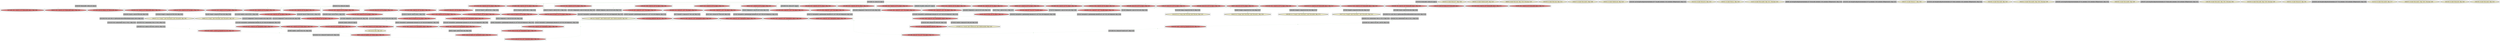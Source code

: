 
digraph G {



node903->node855 [style=dotted,color=forestgreen,label="T",fontcolor=forestgreen ]
node854->node841 [style=dotted,color=forestgreen,label="T",fontcolor=forestgreen ]
node834->node947 [style=dotted,color=forestgreen,label="T",fontcolor=forestgreen ]
node936->node981 [style=dotted,color=forestgreen,label="T",fontcolor=forestgreen ]
node841->node819 [style=dotted,color=forestgreen,label="T",fontcolor=forestgreen ]
node825->node977 [style=dotted,color=forestgreen,label="T",fontcolor=forestgreen ]
node901->node854 [style=dotted,color=forestgreen,label="T",fontcolor=forestgreen ]
node959->node971 [style=dotted,color=forestgreen,label="T",fontcolor=forestgreen ]
node858->node945 [style=dotted,color=forestgreen,label="T",fontcolor=forestgreen ]
node852->node925 [style=dotted,color=forestgreen,label="T",fontcolor=forestgreen ]
node836->node828 [style=dotted,color=forestgreen,label="T",fontcolor=forestgreen ]
node836->node931 [style=dotted,color=forestgreen,label="T",fontcolor=forestgreen ]
node906->node856 [style=dotted,color=forestgreen,label="T",fontcolor=forestgreen ]
node912->node849 [style=dotted,color=forestgreen,label="T",fontcolor=forestgreen ]
node835->node891 [style=dotted,color=forestgreen,label="T",fontcolor=forestgreen ]
node936->node845 [style=dotted,color=forestgreen,label="T",fontcolor=forestgreen ]
node919->node932 [style=dotted,color=forestgreen,label="T",fontcolor=forestgreen ]
node823->node925 [style=dotted,color=forestgreen,label="T",fontcolor=forestgreen ]
node838->node958 [style=dotted,color=forestgreen,label="T",fontcolor=forestgreen ]
node917->node892 [style=dotted,color=forestgreen,label="T",fontcolor=forestgreen ]
node881->node904 [style=dotted,color=forestgreen,label="T",fontcolor=forestgreen ]
node847->node963 [style=dotted,color=forestgreen,label="T",fontcolor=forestgreen ]
node935->node942 [style=dotted,color=forestgreen,label="T",fontcolor=forestgreen ]
node821->node934 [style=dotted,color=forestgreen,label="T",fontcolor=forestgreen ]
node836->node833 [style=dotted,color=forestgreen,label="T",fontcolor=forestgreen ]
node901->node907 [style=dotted,color=forestgreen,label="T",fontcolor=forestgreen ]
node836->node866 [style=dotted,color=forestgreen,label="T",fontcolor=forestgreen ]
node936->node930 [style=dotted,color=forestgreen,label="T",fontcolor=forestgreen ]
node909->node846 [style=dotted,color=forestgreen,label="T",fontcolor=forestgreen ]
node836->node900 [style=dotted,color=forestgreen,label="T",fontcolor=forestgreen ]
node889->node832 [style=dotted,color=forestgreen,label="T",fontcolor=forestgreen ]
node836->node939 [style=dotted,color=forestgreen,label="T",fontcolor=forestgreen ]
node942->node943 [style=dotted,color=forestgreen,label="T",fontcolor=forestgreen ]
node903->node909 [style=dotted,color=forestgreen,label="T",fontcolor=forestgreen ]
node888->node924 [style=dotted,color=forestgreen,label="T",fontcolor=forestgreen ]
node936->node973 [style=dotted,color=forestgreen,label="T",fontcolor=forestgreen ]
node861->node887 [style=dotted,color=forestgreen,label="T",fontcolor=forestgreen ]
node901->node859 [style=dotted,color=forestgreen,label="T",fontcolor=forestgreen ]
node831->node896 [style=dotted,color=forestgreen,label="T",fontcolor=forestgreen ]
node895->node870 [style=dotted,color=forestgreen,label="T",fontcolor=forestgreen ]
node912->node817 [style=dotted,color=forestgreen,label="T",fontcolor=forestgreen ]
node936->node895 [style=dotted,color=forestgreen,label="T",fontcolor=forestgreen ]
node882->node920 [style=dotted,color=forestgreen,label="T",fontcolor=forestgreen ]
node836->node831 [style=dotted,color=forestgreen,label="T",fontcolor=forestgreen ]
node847->node953 [style=dotted,color=forestgreen,label="T",fontcolor=forestgreen ]
node943->node960 [style=dotted,color=forestgreen,label="T",fontcolor=forestgreen ]
node912->node926 [style=dotted,color=forestgreen,label="T",fontcolor=forestgreen ]
node847->node840 [style=dotted,color=forestgreen,label="T",fontcolor=forestgreen ]
node851->node916 [style=dotted,color=forestgreen,label="T",fontcolor=forestgreen ]
node912->node823 [style=dotted,color=forestgreen,label="T",fontcolor=forestgreen ]
node934->node983 [style=dotted,color=forestgreen,label="T",fontcolor=forestgreen ]
node973->node937 [style=dotted,color=forestgreen,label="T",fontcolor=forestgreen ]
node936->node968 [style=dotted,color=forestgreen,label="T",fontcolor=forestgreen ]
node912->node917 [style=dotted,color=forestgreen,label="T",fontcolor=forestgreen ]
node879->node937 [style=dotted,color=forestgreen,label="T",fontcolor=forestgreen ]
node868->node861 [style=dotted,color=forestgreen,label="T",fontcolor=forestgreen ]
node890->node880 [style=dotted,color=forestgreen,label="T",fontcolor=forestgreen ]
node919->node905 [style=dotted,color=forestgreen,label="T",fontcolor=forestgreen ]
node901->node853 [style=dotted,color=forestgreen,label="T",fontcolor=forestgreen ]
node912->node988 [style=dotted,color=forestgreen,label="T",fontcolor=forestgreen ]
node958->node839 [style=dotted,color=forestgreen,label="T",fontcolor=forestgreen ]
node875->node935 [style=dotted,color=forestgreen,label="T",fontcolor=forestgreen ]
node847->node814 [style=dotted,color=forestgreen,label="T",fontcolor=forestgreen ]
node901->node956 [style=dotted,color=forestgreen,label="T",fontcolor=forestgreen ]
node901->node911 [style=dotted,color=forestgreen,label="T",fontcolor=forestgreen ]
node952->node959 [style=dotted,color=forestgreen,label="T",fontcolor=forestgreen ]
node932->node913 [style=dotted,color=forestgreen,label="T",fontcolor=forestgreen ]
node983->node985 [style=dotted,color=forestgreen,label="T",fontcolor=forestgreen ]
node966->node969 [style=dotted,color=forestgreen,label="T",fontcolor=forestgreen ]
node912->node916 [style=dotted,color=forestgreen,label="T",fontcolor=forestgreen ]
node901->node952 [style=dotted,color=forestgreen,label="T",fontcolor=forestgreen ]
node937->node938 [style=dotted,color=forestgreen,label="T",fontcolor=forestgreen ]
node944->node862 [style=dotted,color=forestgreen,label="T",fontcolor=forestgreen ]
node814->node869 [style=dotted,color=forestgreen,label="T",fontcolor=forestgreen ]
node829->node940 [style=dotted,color=forestgreen,label="T",fontcolor=forestgreen ]
node905->node964 [style=dotted,color=forestgreen,label="T",fontcolor=forestgreen ]
node821->node902 [style=dotted,color=forestgreen,label="T",fontcolor=forestgreen ]
node975->node980 [style=dotted,color=forestgreen,label="T",fontcolor=forestgreen ]
node866->node826 [style=dotted,color=forestgreen,label="T",fontcolor=forestgreen ]
node989->node921 [style=dotted,color=forestgreen,label="T",fontcolor=forestgreen ]
node926->node976 [style=dotted,color=forestgreen,label="T",fontcolor=forestgreen ]
node903->node954 [style=dotted,color=forestgreen,label="T",fontcolor=forestgreen ]
node922->node910 [style=dotted,color=forestgreen,label="T",fontcolor=forestgreen ]
node822->node882 [style=dotted,color=forestgreen,label="T",fontcolor=forestgreen ]
node827->node872 [style=dotted,color=forestgreen,label="T",fontcolor=forestgreen ]
node858->node834 [style=dotted,color=forestgreen,label="T",fontcolor=forestgreen ]
node958->node868 [style=dotted,color=forestgreen,label="T",fontcolor=forestgreen ]
node947->node950 [style=dotted,color=forestgreen,label="T",fontcolor=forestgreen ]
node836->node986 [style=dotted,color=forestgreen,label="T",fontcolor=forestgreen ]
node832->node983 [style=dotted,color=forestgreen,label="T",fontcolor=forestgreen ]
node911->node914 [style=dotted,color=forestgreen,label="T",fontcolor=forestgreen ]
node833->node837 [style=dotted,color=forestgreen,label="T",fontcolor=forestgreen ]
node836->node843 [style=dotted,color=forestgreen,label="T",fontcolor=forestgreen ]
node901->node889 [style=dotted,color=forestgreen,label="T",fontcolor=forestgreen ]
node924->node942 [style=dotted,color=forestgreen,label="T",fontcolor=forestgreen ]
node820->node989 [style=dotted,color=forestgreen,label="T",fontcolor=forestgreen ]
node878->node892 [style=dotted,color=forestgreen,label="T",fontcolor=forestgreen ]
node945->node947 [style=dotted,color=forestgreen,label="T",fontcolor=forestgreen ]
node965->node966 [style=dotted,color=forestgreen,label="T",fontcolor=forestgreen ]
node836->node827 [style=dotted,color=forestgreen,label="T",fontcolor=forestgreen ]
node817->node816 [style=dotted,color=forestgreen,label="T",fontcolor=forestgreen ]
node901->node897 [style=dotted,color=forestgreen,label="T",fontcolor=forestgreen ]
node859->node878 [style=dotted,color=forestgreen,label="T",fontcolor=forestgreen ]
node891->node893 [style=dotted,color=forestgreen,label="T",fontcolor=forestgreen ]
node901->node948 [style=dotted,color=forestgreen,label="T",fontcolor=forestgreen ]
node901->node940 [style=dotted,color=forestgreen,label="T",fontcolor=forestgreen ]
node976->node928 [style=dotted,color=forestgreen,label="T",fontcolor=forestgreen ]
node979->node980 [style=dotted,color=forestgreen,label="T",fontcolor=forestgreen ]
node901->node933 [style=dotted,color=forestgreen,label="T",fontcolor=forestgreen ]
node901->node898 [style=dotted,color=forestgreen,label="T",fontcolor=forestgreen ]
node887->node851 [style=dotted,color=forestgreen,label="T",fontcolor=forestgreen ]
node853->node852 [style=dotted,color=forestgreen,label="T",fontcolor=forestgreen ]
node968->node959 [style=dotted,color=forestgreen,label="T",fontcolor=forestgreen ]
node848->node896 [style=dotted,color=forestgreen,label="T",fontcolor=forestgreen ]
node901->node850 [style=dotted,color=forestgreen,label="T",fontcolor=forestgreen ]
node901->node879 [style=dotted,color=forestgreen,label="T",fontcolor=forestgreen ]
node901->node881 [style=dotted,color=forestgreen,label="T",fontcolor=forestgreen ]
node899->node974 [style=dotted,color=forestgreen,label="T",fontcolor=forestgreen ]
node901->node819 [style=dotted,color=forestgreen,label="T",fontcolor=forestgreen ]
node817->node890 [style=dotted,color=forestgreen,label="T",fontcolor=forestgreen ]
node844->node829 [style=dotted,color=forestgreen,label="T",fontcolor=forestgreen ]
node901->node877 [style=dotted,color=forestgreen,label="T",fontcolor=forestgreen ]
node939->node888 [style=dotted,color=forestgreen,label="T",fontcolor=forestgreen ]
node986->node987 [style=dotted,color=forestgreen,label="T",fontcolor=forestgreen ]
node839->node861 [style=dotted,color=forestgreen,label="T",fontcolor=forestgreen ]
node977->node979 [style=dotted,color=forestgreen,label="T",fontcolor=forestgreen ]
node987->node820 [style=dotted,color=forestgreen,label="T",fontcolor=forestgreen ]
node901->node967 [style=dotted,color=forestgreen,label="T",fontcolor=forestgreen ]
node870->node874 [style=dotted,color=forestgreen,label="T",fontcolor=forestgreen ]
node951->node969 [style=dotted,color=forestgreen,label="T",fontcolor=forestgreen ]
node988->node966 [style=dotted,color=forestgreen,label="T",fontcolor=forestgreen ]
node956->node965 [style=dotted,color=forestgreen,label="T",fontcolor=forestgreen ]
node901->node927 [style=dotted,color=forestgreen,label="T",fontcolor=forestgreen ]
node918->node921 [style=dotted,color=forestgreen,label="T",fontcolor=forestgreen ]
node837->node825 [style=dotted,color=forestgreen,label="T",fontcolor=forestgreen ]
node950->node951 [style=dotted,color=forestgreen,label="T",fontcolor=forestgreen ]
node985->node820 [style=dotted,color=forestgreen,label="T",fontcolor=forestgreen ]
node862->node918 [style=dotted,color=forestgreen,label="T",fontcolor=forestgreen ]
node877->node899 [style=dotted,color=forestgreen,label="T",fontcolor=forestgreen ]
node836->node835 [style=dotted,color=forestgreen,label="T",fontcolor=forestgreen ]
node980->node910 [style=dotted,color=forestgreen,label="T",fontcolor=forestgreen ]
node914->node875 [style=dotted,color=forestgreen,label="T",fontcolor=forestgreen ]
node846->node858 [style=dotted,color=forestgreen,label="T",fontcolor=forestgreen ]
node901->node844 [style=dotted,color=forestgreen,label="T",fontcolor=forestgreen ]
node901->node972 [style=dotted,color=forestgreen,label="T",fontcolor=forestgreen ]
node900->node962 [style=dotted,color=forestgreen,label="T",fontcolor=forestgreen ]
node954->node962 [style=dotted,color=forestgreen,label="T",fontcolor=forestgreen ]
node903->node848 [style=dotted,color=forestgreen,label="T",fontcolor=forestgreen ]
node962->node978 [style=dotted,color=forestgreen,label="T",fontcolor=forestgreen ]
node925->node824 [style=dotted,color=forestgreen,label="T",fontcolor=forestgreen ]
node826->node922 [style=dotted,color=forestgreen,label="T",fontcolor=forestgreen ]
node967->node984 [style=dotted,color=forestgreen,label="T",fontcolor=forestgreen ]
node953->node960 [style=dotted,color=forestgreen,label="T",fontcolor=forestgreen ]
node984->node976 [style=dotted,color=forestgreen,label="T",fontcolor=forestgreen ]
node836->node893 [style=dotted,color=forestgreen,label="T",fontcolor=forestgreen ]
node845->node899 [style=dotted,color=forestgreen,label="T",fontcolor=forestgreen ]
node928->node918 [style=dotted,color=forestgreen,label="T",fontcolor=forestgreen ]
node907->node946 [style=dotted,color=forestgreen,label="T",fontcolor=forestgreen ]
node912->node822 [style=dotted,color=forestgreen,label="T",fontcolor=forestgreen ]
node849->node875 [style=dotted,color=forestgreen,label="T",fontcolor=forestgreen ]
node836->node944 [style=dotted,color=forestgreen,label="T",fontcolor=forestgreen ]
node816->node815 [style=dotted,color=forestgreen,label="T",fontcolor=forestgreen ]
node872->node828 [style=dotted,color=forestgreen,label="T",fontcolor=forestgreen ]
node922->node975 [style=dotted,color=forestgreen,label="T",fontcolor=forestgreen ]
node898->node870 [style=dotted,color=forestgreen,label="T",fontcolor=forestgreen ]
node896->node949 [style=dotted,color=forestgreen,label="T",fontcolor=forestgreen ]
node856->node882 [style=dotted,color=forestgreen,label="T",fontcolor=forestgreen ]
node920->node977 [style=dotted,color=forestgreen,label="T",fontcolor=forestgreen ]
node824->node922 [style=dotted,color=forestgreen,label="T",fontcolor=forestgreen ]
node901->node906 [style=dotted,color=forestgreen,label="T",fontcolor=forestgreen ]
node981->node838 [style=dotted,color=forestgreen,label="T",fontcolor=forestgreen ]
node892->node919 [style=dotted,color=forestgreen,label="T",fontcolor=forestgreen ]
node904->node850 [style=dotted,color=forestgreen,label="T",fontcolor=forestgreen ]
node960->node963 [style=dotted,color=forestgreen,label="T",fontcolor=forestgreen ]
node946->node948 [style=dotted,color=forestgreen,label="T",fontcolor=forestgreen ]


subgraph cluster175 {


node989 [penwidth=3.0,fontsize=20,fillcolor=lightcoral,label="[20/23]  %25 = load i32, i32* %arrayidx12, align 4, !dbg !1348",shape=ellipse,style=filled ]



}

subgraph cluster174 {


node988 [penwidth=3.0,fontsize=20,fillcolor=lightcoral,label="[185/186]  %14 = load i32**, i32*** %b, align 8, !dbg !1323",shape=ellipse,style=filled ]



}

subgraph cluster173 {


node987 [penwidth=3.0,fontsize=20,fillcolor=grey,label="[18/25]  %idxprom11 = zext i32 %24 to i64, !dbg !1348",shape=rectangle,style=filled ]



}

subgraph cluster171 {


node985 [penwidth=3.0,fontsize=20,fillcolor=lightcoral,label="[28/29]  %23 = load i32*, i32** %arrayidx10, align 8, !dbg !1348",shape=ellipse,style=filled ]



}

subgraph cluster167 {


node981 [penwidth=3.0,fontsize=20,fillcolor=lightcoral,label="[306/309]  %0 = load i32, i32* %vsize.addr, align 4, !dbg !1309",shape=ellipse,style=filled ]



}

subgraph cluster166 {


node980 [penwidth=3.0,fontsize=20,fillcolor=grey,label="[48/51]  %add = add i32 %45, %40, !dbg !1391",shape=rectangle,style=filled ]



}

subgraph cluster76 {


node890 [penwidth=3.0,fontsize=20,fillcolor=grey,label="[9/12]  %62 = bitcast i32** %61 to i8*, !dbg !1425",shape=rectangle,style=filled ]



}

subgraph cluster75 {


node889 [penwidth=3.0,fontsize=20,fillcolor=lightcoral,label="[30/35]  %22 = load i32, i32* %i, align 4, !dbg !1350",shape=ellipse,style=filled ]



}

subgraph cluster33 {


node847 [penwidth=3.0,fontsize=20,fillcolor=grey,label="[244/245]  %total = alloca i32, align 4",shape=rectangle,style=filled ]



}

subgraph cluster69 {


node883 [penwidth=3.0,fontsize=20,fillcolor=lemonchiffon,label="[334/335]  br label %for.inc37, !dbg !1392",shape=ellipse,style=filled ]



}

subgraph cluster68 {


node882 [penwidth=3.0,fontsize=20,fillcolor=grey,label="[168/171]  %arrayidx30 = getelementptr inbounds i32*, i32** %36, i64 %idxprom29, !dbg !1383",shape=rectangle,style=filled ]



}

subgraph cluster143 {


node957 [penwidth=3.0,fontsize=20,fillcolor=lemonchiffon,label="[300/301]  br label %delete.end59, !dbg !1425",shape=ellipse,style=filled ]



}

subgraph cluster67 {


node881 [penwidth=3.0,fontsize=20,fillcolor=lightcoral,label="[267/272]  %31 = load i32, i32* %i, align 4, !dbg !1362",shape=ellipse,style=filled ]



}

subgraph cluster28 {


node842 [penwidth=3.0,fontsize=20,fillcolor=lemonchiffon,label="[68/69]  br label %for.cond, !dbg !1328, !llvm.loop !1329",shape=ellipse,style=filled ]



}

subgraph cluster66 {


node880 [penwidth=3.0,fontsize=20,fillcolor=lightcoral,label="[10/11]  call void @_ZdaPv(i8* %62) #11, !dbg !1425",shape=ellipse,style=filled ]



}

subgraph cluster139 {


node953 [penwidth=3.0,fontsize=20,fillcolor=lightcoral,label="[94/99]  %52 = load i32, i32* %total, align 4, !dbg !1401",shape=ellipse,style=filled ]



}

subgraph cluster63 {


node877 [penwidth=3.0,fontsize=20,fillcolor=lightcoral,label="[64/65]  %17 = load i32, i32* %i, align 4, !dbg !1334",shape=ellipse,style=filled ]



}

subgraph cluster70 {


node884 [penwidth=3.0,fontsize=20,fillcolor=lemonchiffon,label="[338/339]  br label %for.cond, !dbg !1314",shape=ellipse,style=filled ]



}

subgraph cluster61 {


node875 [penwidth=3.0,fontsize=20,fillcolor=grey,label="[142/145]  %arrayidx41 = getelementptr inbounds i32*, i32** %47, i64 %idxprom40, !dbg !1397",shape=rectangle,style=filled ]



}

subgraph cluster64 {


node878 [penwidth=3.0,fontsize=20,fillcolor=grey,label="[288/289]  %idxprom52 = zext i32 %57 to i64, !dbg !1415",shape=rectangle,style=filled ]



}

subgraph cluster74 {


node888 [penwidth=3.0,fontsize=20,fillcolor=grey,label="[121/128]  %sub42 = sub i32 %50, 1, !dbg !1400",shape=rectangle,style=filled ]



}

subgraph cluster72 {


node886 [penwidth=3.0,fontsize=20,fillcolor=lemonchiffon,label="[326/327]  br label %for.cond23, !dbg !1368",shape=ellipse,style=filled ]



}

subgraph cluster55 {


node869 [penwidth=3.0,fontsize=20,fillcolor=lemonchiffon,label="[1/2]  ret i32 %63, !dbg !1427",shape=ellipse,style=filled ]



}

subgraph cluster53 {


node867 [penwidth=3.0,fontsize=20,fillcolor=lemonchiffon,label="[330/331]  br label %delete.end, !dbg !1418",shape=ellipse,style=filled ]



}

subgraph cluster137 {


node951 [penwidth=3.0,fontsize=20,fillcolor=grey,label="[103/104]  %13 = bitcast i8* %call2 to i32*, !dbg !1322",shape=rectangle,style=filled ]



}

subgraph cluster51 {


node865 [penwidth=3.0,fontsize=20,fillcolor=grey,label="[242/243]  call void @llvm.dbg.declare(metadata i32*** %a.addr, metadata !1316, metadata !DIExpression()), !dbg !1317",shape=rectangle,style=filled ]



}

subgraph cluster50 {


node864 [penwidth=3.0,fontsize=20,fillcolor=lemonchiffon,label="[322/323]  br label %for.inc54, !dbg !1419",shape=ellipse,style=filled ]



}

subgraph cluster150 {


node964 [penwidth=3.0,fontsize=20,fillcolor=lemonchiffon,label="[179/180]  br i1 %isnull, label %delete.end, label %delete.notnull, !dbg !1418",shape=ellipse,style=filled ]



}

subgraph cluster7 {


node821 [penwidth=3.0,fontsize=20,fillcolor=grey,label="[198/203]  %a.addr = alloca i32**, align 8",shape=rectangle,style=filled ]



}

subgraph cluster49 {


node863 [penwidth=3.0,fontsize=20,fillcolor=lemonchiffon,label="[320/321]  br label %for.inc, !dbg !1326",shape=ellipse,style=filled ]



}

subgraph cluster131 {


node945 [penwidth=3.0,fontsize=20,fillcolor=grey,label="[114/115]  %10 = extractvalue { i64, i1 } %9, 1, !dbg !1322",shape=rectangle,style=filled ]



}

subgraph cluster145 {


node959 [penwidth=3.0,fontsize=20,fillcolor=grey,label="[75/78]  %cmp50 = icmp ult i32 %54, %55, !dbg !1413",shape=rectangle,style=filled ]



}

subgraph cluster36 {


node850 [penwidth=3.0,fontsize=20,fillcolor=lightcoral,label="[269/270]  store i32 %inc21, i32* %i, align 4, !dbg !1362",shape=ellipse,style=filled ]



}

subgraph cluster4 {


node818 [penwidth=3.0,fontsize=20,fillcolor=lemonchiffon,label="[14/15]  br label %for.cond49, !dbg !1421, !llvm.loop !1422",shape=ellipse,style=filled ]



}

subgraph cluster96 {


node910 [penwidth=3.0,fontsize=20,fillcolor=lightcoral,label="[49/50]  store i32 %add, i32* %arrayidx36, align 4, !dbg !1391",shape=ellipse,style=filled ]



}

subgraph cluster141 {


node955 [penwidth=3.0,fontsize=20,fillcolor=grey,label="[88/89]  call void @llvm.dbg.declare(metadata i32* %vsize.addr, metadata !1318, metadata !DIExpression()), !dbg !1319",shape=rectangle,style=filled ]



}

subgraph cluster39 {


node853 [penwidth=3.0,fontsize=20,fillcolor=lightcoral,label="[273/276]  %42 = load i32, i32* %i, align 4, !dbg !1389",shape=ellipse,style=filled ]



}

subgraph cluster37 {


node851 [penwidth=3.0,fontsize=20,fillcolor=grey,label="[237/238]  %5 = bitcast i8* %call to i32**, !dbg !1310",shape=rectangle,style=filled ]



}

subgraph cluster38 {


node852 [penwidth=3.0,fontsize=20,fillcolor=grey,label="[274/275]  %idxprom33 = zext i32 %42 to i64, !dbg !1388",shape=rectangle,style=filled ]



}

subgraph cluster46 {


node860 [penwidth=3.0,fontsize=20,fillcolor=grey,label="[332/333]  call void @llvm.dbg.declare(metadata i32* %j, metadata !1326, metadata !DIExpression()), !dbg !1327",shape=rectangle,style=filled ]



}

subgraph cluster59 {


node873 [penwidth=3.0,fontsize=20,fillcolor=lemonchiffon,label="[336/337]  br label %for.inc17, !dbg !1356",shape=ellipse,style=filled ]



}

subgraph cluster77 {


node891 [penwidth=3.0,fontsize=20,fillcolor=grey,label="[228/229]  %inc18 = add i32 %30, 1, !dbg !1357",shape=rectangle,style=filled ]



}

subgraph cluster117 {


node931 [penwidth=3.0,fontsize=20,fillcolor=lightcoral,label="[154/155]  store i32 1, i32* %j, align 4, !dbg !1374",shape=ellipse,style=filled ]



}

subgraph cluster15 {


node829 [penwidth=3.0,fontsize=20,fillcolor=grey,label="[54/57]  %inc = add i32 %16, 1, !dbg !1327",shape=rectangle,style=filled ]



}

subgraph cluster40 {


node854 [penwidth=3.0,fontsize=20,fillcolor=lightcoral,label="[279/280]  %60 = load i32, i32* %i, align 4, !dbg !1420",shape=ellipse,style=filled ]



}

subgraph cluster54 {


node868 [penwidth=3.0,fontsize=20,fillcolor=grey,label="[260/261]  %3 = extractvalue { i64, i1 } %1, 0, !dbg !1310",shape=rectangle,style=filled ]



}

subgraph cluster2 {


node816 [penwidth=3.0,fontsize=20,fillcolor=grey,label="[6/7]  %isnull57 = icmp eq i32** %61, null, !dbg !1425",shape=rectangle,style=filled ]



}

subgraph cluster42 {


node856 [penwidth=3.0,fontsize=20,fillcolor=grey,label="[292/293]  %idxprom29 = zext i32 %37 to i64, !dbg !1383",shape=rectangle,style=filled ]



}

subgraph cluster35 {


node849 [penwidth=3.0,fontsize=20,fillcolor=lightcoral,label="[173/174]  %47 = load i32**, i32*** %b, align 8, !dbg !1397",shape=ellipse,style=filled ]



}

subgraph cluster11 {


node825 [penwidth=3.0,fontsize=20,fillcolor=grey,label="[207/208]  %idxprom31 = zext i32 %sub to i64, !dbg !1383",shape=rectangle,style=filled ]



}

subgraph cluster43 {


node857 [penwidth=3.0,fontsize=20,fillcolor=grey,label="[314/315]  call void @llvm.dbg.declare(metadata i32* %total, metadata !1322, metadata !DIExpression()), !dbg !1323",shape=rectangle,style=filled ]



}

subgraph cluster45 {


node859 [penwidth=3.0,fontsize=20,fillcolor=lightcoral,label="[287/290]  %57 = load i32, i32* %i, align 4, !dbg !1417",shape=ellipse,style=filled ]



}

subgraph cluster19 {


node833 [penwidth=3.0,fontsize=20,fillcolor=lightcoral,label="[205/210]  %39 = load i32, i32* %j, align 4, !dbg !1386",shape=ellipse,style=filled ]



}

subgraph cluster56 {


node870 [penwidth=3.0,fontsize=20,fillcolor=grey,label="[282/285]  %cmp24 = icmp ult i32 %32, %33, !dbg !1372",shape=rectangle,style=filled ]



}

subgraph cluster52 {


node866 [penwidth=3.0,fontsize=20,fillcolor=lightcoral,label="[211/214]  %44 = load i32, i32* %j, align 4, !dbg !1390",shape=ellipse,style=filled ]



}

subgraph cluster8 {


node822 [penwidth=3.0,fontsize=20,fillcolor=lightcoral,label="[167/172]  %36 = load i32**, i32*** %b, align 8, !dbg !1383",shape=ellipse,style=filled ]



}

subgraph cluster84 {


node898 [penwidth=3.0,fontsize=20,fillcolor=lightcoral,label="[281/286]  %32 = load i32, i32* %i, align 4, !dbg !1369",shape=ellipse,style=filled ]



}

subgraph cluster83 {


node897 [penwidth=3.0,fontsize=20,fillcolor=lightcoral,label="[295/296]  store i32 0, i32* %i, align 4, !dbg !1407",shape=ellipse,style=filled ]



}

subgraph cluster93 {


node907 [penwidth=3.0,fontsize=20,fillcolor=lightcoral,label="[277/278]  %53 = load i32, i32* %i, align 4, !dbg !1403",shape=ellipse,style=filled ]



}

subgraph cluster158 {


node972 [penwidth=3.0,fontsize=20,fillcolor=lightcoral,label="[66/67]  store i32 0, i32* %i, align 4, !dbg !1331",shape=ellipse,style=filled ]



}

subgraph cluster153 {


node967 [penwidth=3.0,fontsize=20,fillcolor=lightcoral,label="[80/81]  %27 = load i32, i32* %i, align 4, !dbg !1353",shape=ellipse,style=filled ]



}

subgraph cluster10 {


node824 [penwidth=3.0,fontsize=20,fillcolor=lightcoral,label="[161/164]  %43 = load i32*, i32** %arrayidx34, align 8, !dbg !1388",shape=ellipse,style=filled ]



}

subgraph cluster111 {


node925 [penwidth=3.0,fontsize=20,fillcolor=grey,label="[160/165]  %arrayidx34 = getelementptr inbounds i32*, i32** %41, i64 %idxprom33, !dbg !1388",shape=rectangle,style=filled ]



}

subgraph cluster23 {


node837 [penwidth=3.0,fontsize=20,fillcolor=grey,label="[206/209]  %sub = sub i32 %39, 1, !dbg !1387",shape=rectangle,style=filled ]



}

subgraph cluster94 {


node908 [penwidth=3.0,fontsize=20,fillcolor=lemonchiffon,label="[344/345]  br label %for.cond6, !dbg !1342",shape=ellipse,style=filled ]



}

subgraph cluster82 {


node896 [penwidth=3.0,fontsize=20,fillcolor=grey,label="[139/140]  %cmp27 = icmp ult i32 %34, %35, !dbg !1381",shape=rectangle,style=filled ]



}

subgraph cluster172 {


node986 [penwidth=3.0,fontsize=20,fillcolor=lightcoral,label="[26/27]  %24 = load i32, i32* %j, align 4, !dbg !1351",shape=ellipse,style=filled ]



}

subgraph cluster71 {


node885 [penwidth=3.0,fontsize=20,fillcolor=lemonchiffon,label="[340/341]  br label %for.cond26, !dbg !1394, !llvm.loop !1395",shape=ellipse,style=filled ]



}

subgraph cluster95 {


node909 [penwidth=3.0,fontsize=20,fillcolor=lightcoral,label="[249/256]  %8 = load i32, i32* %hsize.addr, align 4, !dbg !1320",shape=ellipse,style=filled ]



}

subgraph cluster14 {


node828 [penwidth=3.0,fontsize=20,fillcolor=lightcoral,label="[219/220]  store i32 %inc38, i32* %j, align 4, !dbg !1393",shape=ellipse,style=filled ]



}

subgraph cluster169 {


node983 [penwidth=3.0,fontsize=20,fillcolor=grey,label="[32/33]  %arrayidx10 = getelementptr inbounds i32*, i32** %21, i64 %idxprom9, !dbg !1348",shape=rectangle,style=filled ]



}

subgraph cluster27 {


node841 [penwidth=3.0,fontsize=20,fillcolor=grey,label="[70/71]  %inc55 = add i32 %60, 1, !dbg !1420",shape=rectangle,style=filled ]



}

subgraph cluster44 {


node858 [penwidth=3.0,fontsize=20,fillcolor=grey,label="[251/254]  %9 = call { i64, i1 } @llvm.umul.with.overflow.i64(i64 %conv1, i64 4), !dbg !1322",shape=rectangle,style=filled ]



}

subgraph cluster60 {


node874 [penwidth=3.0,fontsize=20,fillcolor=lemonchiffon,label="[283/284]  br i1 %cmp24, label %for.body25, label %for.end48, !dbg !1373",shape=ellipse,style=filled ]



}

subgraph cluster149 {


node963 [penwidth=3.0,fontsize=20,fillcolor=lightcoral,label="[96/97]  store i32 %add45, i32* %total, align 4, !dbg !1401",shape=ellipse,style=filled ]



}

subgraph cluster6 {


node820 [penwidth=3.0,fontsize=20,fillcolor=grey,label="[19/24]  %arrayidx12 = getelementptr inbounds i32, i32* %23, i64 %idxprom11, !dbg !1348",shape=rectangle,style=filled ]



}

subgraph cluster30 {


node844 [penwidth=3.0,fontsize=20,fillcolor=lightcoral,label="[297/298]  %16 = load i32, i32* %i, align 4, !dbg !1327",shape=ellipse,style=filled ]



}

subgraph cluster31 {


node845 [penwidth=3.0,fontsize=20,fillcolor=lightcoral,label="[310/311]  %18 = load i32, i32* %vsize.addr, align 4, !dbg !1336",shape=ellipse,style=filled ]



}

subgraph cluster0 {


node814 [penwidth=3.0,fontsize=20,fillcolor=lightcoral,label="[0/3]  %63 = load i32, i32* %total, align 4, !dbg !1426",shape=ellipse,style=filled ]



}

subgraph cluster5 {


node819 [penwidth=3.0,fontsize=20,fillcolor=lightcoral,label="[16/17]  store i32 %inc55, i32* %i, align 4, !dbg !1420",shape=ellipse,style=filled ]



}

subgraph cluster168 {


node982 [penwidth=3.0,fontsize=20,fillcolor=grey,label="[304/305]  call void @llvm.dbg.declare(metadata i32* %i, metadata !1324, metadata !DIExpression()), !dbg !1325",shape=rectangle,style=filled ]



}

subgraph cluster132 {


node946 [penwidth=3.0,fontsize=20,fillcolor=grey,label="[110/113]  %inc47 = add i32 %53, 1, !dbg !1403",shape=rectangle,style=filled ]



}

subgraph cluster58 {


node872 [penwidth=3.0,fontsize=20,fillcolor=grey,label="[218/221]  %inc38 = add i32 %46, 1, !dbg !1393",shape=rectangle,style=filled ]



}

subgraph cluster129 {


node943 [penwidth=3.0,fontsize=20,fillcolor=lightcoral,label="[124/125]  %51 = load i32, i32* %arrayidx44, align 4, !dbg !1397",shape=ellipse,style=filled ]



}

subgraph cluster32 {


node846 [penwidth=3.0,fontsize=20,fillcolor=grey,label="[250/255]  %conv1 = zext i32 %8 to i64, !dbg !1320",shape=rectangle,style=filled ]



}

subgraph cluster20 {


node834 [penwidth=3.0,fontsize=20,fillcolor=grey,label="[252/253]  %11 = extractvalue { i64, i1 } %9, 0, !dbg !1322",shape=rectangle,style=filled ]



}

subgraph cluster48 {


node862 [penwidth=3.0,fontsize=20,fillcolor=grey,label="[117/118]  %idxprom15 = zext i32 %29 to i64, !dbg !1352",shape=rectangle,style=filled ]



}

subgraph cluster62 {


node876 [penwidth=3.0,fontsize=20,fillcolor=lemonchiffon,label="[348/349]  br label %for.cond49, !dbg !1409",shape=ellipse,style=filled ]



}

subgraph cluster16 {


node830 [penwidth=3.0,fontsize=20,fillcolor=grey,label="[196/197]  call void @llvm.dbg.declare(metadata i32* %hsize.addr, metadata !1320, metadata !DIExpression()), !dbg !1321",shape=rectangle,style=filled ]



}

subgraph cluster41 {


node855 [penwidth=3.0,fontsize=20,fillcolor=lightcoral,label="[257/258]  store i32 %hsize, i32* %hsize.addr, align 4",shape=ellipse,style=filled ]



}

subgraph cluster78 {


node892 [penwidth=3.0,fontsize=20,fillcolor=grey,label="[176/183]  %arrayidx53 = getelementptr inbounds i32*, i32** %56, i64 %idxprom52, !dbg !1415",shape=rectangle,style=filled ]



}

subgraph cluster100 {


node914 [penwidth=3.0,fontsize=20,fillcolor=grey,label="[191/192]  %idxprom40 = zext i32 %48 to i64, !dbg !1397",shape=rectangle,style=filled ]



}

subgraph cluster22 {


node836 [penwidth=3.0,fontsize=20,fillcolor=grey,label="[204/231]  %j = alloca i32, align 4",shape=rectangle,style=filled ]



}

subgraph cluster161 {


node975 [penwidth=3.0,fontsize=20,fillcolor=lightcoral,label="[58/59]  %45 = load i32, i32* %arrayidx36, align 4, !dbg !1391",shape=ellipse,style=filled ]



}

subgraph cluster18 {


node832 [penwidth=3.0,fontsize=20,fillcolor=grey,label="[31/34]  %idxprom9 = zext i32 %22 to i64, !dbg !1348",shape=rectangle,style=filled ]



}

subgraph cluster115 {


node929 [penwidth=3.0,fontsize=20,fillcolor=lemonchiffon,label="[148/149]  br label %for.cond3, !dbg !1363, !llvm.loop !1364",shape=ellipse,style=filled ]



}

subgraph cluster97 {


node911 [penwidth=3.0,fontsize=20,fillcolor=lightcoral,label="[190/193]  %48 = load i32, i32* %i, align 4, !dbg !1398",shape=ellipse,style=filled ]



}

subgraph cluster29 {


node843 [penwidth=3.0,fontsize=20,fillcolor=lightcoral,label="[215/216]  store i32 0, i32* %j, align 4, !dbg !1339",shape=ellipse,style=filled ]



}

subgraph cluster159 {


node973 [penwidth=3.0,fontsize=20,fillcolor=lightcoral,label="[130/135]  %7 = load i32, i32* %vsize.addr, align 4, !dbg !1317",shape=ellipse,style=filled ]



}

subgraph cluster103 {


node917 [penwidth=3.0,fontsize=20,fillcolor=lightcoral,label="[175/184]  %56 = load i32**, i32*** %b, align 8, !dbg !1415",shape=ellipse,style=filled ]



}

subgraph cluster57 {


node871 [penwidth=3.0,fontsize=20,fillcolor=lemonchiffon,label="[324/325]  br label %for.cond6, !dbg !1358, !llvm.loop !1359",shape=ellipse,style=filled ]



}

subgraph cluster160 {


node974 [penwidth=3.0,fontsize=20,fillcolor=lemonchiffon,label="[61/62]  br i1 %cmp4, label %for.body5, label %for.end22, !dbg !1338",shape=ellipse,style=filled ]



}

subgraph cluster26 {


node840 [penwidth=3.0,fontsize=20,fillcolor=lightcoral,label="[232/233]  store i32 0, i32* %total, align 4, !dbg !1302",shape=ellipse,style=filled ]



}

subgraph cluster162 {


node976 [penwidth=3.0,fontsize=20,fillcolor=grey,label="[37/42]  %arrayidx14 = getelementptr inbounds i32*, i32** %26, i64 %idxprom13, !dbg !1352",shape=rectangle,style=filled ]



}

subgraph cluster47 {


node861 [penwidth=3.0,fontsize=20,fillcolor=grey,label="[235/240]  %4 = select i1 %2, i64 -1, i64 %3, !dbg !1310",shape=rectangle,style=filled ]



}

subgraph cluster24 {


node838 [penwidth=3.0,fontsize=20,fillcolor=grey,label="[307/308]  %conv = zext i32 %0 to i64, !dbg !1309",shape=rectangle,style=filled ]



}

subgraph cluster156 {


node970 [penwidth=3.0,fontsize=20,fillcolor=lemonchiffon,label="[350/351]  br label %for.inc20, !dbg !1361",shape=ellipse,style=filled ]



}

subgraph cluster21 {


node835 [penwidth=3.0,fontsize=20,fillcolor=lightcoral,label="[227/230]  %30 = load i32, i32* %j, align 4, !dbg !1357",shape=ellipse,style=filled ]



}

subgraph cluster138 {


node952 [penwidth=3.0,fontsize=20,fillcolor=lightcoral,label="[100/101]  %54 = load i32, i32* %i, align 4, !dbg !1410",shape=ellipse,style=filled ]



}

subgraph cluster12 {


node826 [penwidth=3.0,fontsize=20,fillcolor=grey,label="[212/213]  %idxprom35 = zext i32 %44 to i64, !dbg !1388",shape=rectangle,style=filled ]



}

subgraph cluster79 {


node893 [penwidth=3.0,fontsize=20,fillcolor=lightcoral,label="[225/226]  store i32 %inc18, i32* %j, align 4, !dbg !1357",shape=ellipse,style=filled ]



}

subgraph cluster80 {


node894 [penwidth=3.0,fontsize=20,fillcolor=grey,label="[328/329]  call void @llvm.dbg.declare(metadata i32*** %b, metadata !1328, metadata !DIExpression()), !dbg !1329",shape=rectangle,style=filled ]



}

subgraph cluster81 {


node895 [penwidth=3.0,fontsize=20,fillcolor=lightcoral,label="[317/318]  %33 = load i32, i32* %vsize.addr, align 4, !dbg !1371",shape=ellipse,style=filled ]



}

subgraph cluster85 {


node899 [penwidth=3.0,fontsize=20,fillcolor=grey,label="[60/63]  %cmp4 = icmp ult i32 %17, %18, !dbg !1337",shape=rectangle,style=filled ]



}

subgraph cluster122 {


node936 [penwidth=3.0,fontsize=20,fillcolor=grey,label="[316/319]  %vsize.addr = alloca i32, align 4",shape=rectangle,style=filled ]



}

subgraph cluster86 {


node900 [penwidth=3.0,fontsize=20,fillcolor=lightcoral,label="[223/224]  %19 = load i32, i32* %j, align 4, !dbg !1343",shape=ellipse,style=filled ]



}

subgraph cluster9 {


node823 [penwidth=3.0,fontsize=20,fillcolor=lightcoral,label="[159/166]  %41 = load i32**, i32*** %b, align 8, !dbg !1388",shape=ellipse,style=filled ]



}

subgraph cluster87 {


node901 [penwidth=3.0,fontsize=20,fillcolor=grey,label="[262/299]  %i = alloca i32, align 4",shape=rectangle,style=filled ]



}

subgraph cluster88 {


node902 [penwidth=3.0,fontsize=20,fillcolor=lightcoral,label="[201/202]  store i32** %a, i32*** %a.addr, align 8",shape=ellipse,style=filled ]



}

subgraph cluster89 {


node903 [penwidth=3.0,fontsize=20,fillcolor=grey,label="[246/259]  %hsize.addr = alloca i32, align 4",shape=rectangle,style=filled ]



}

subgraph cluster91 {


node905 [penwidth=3.0,fontsize=20,fillcolor=grey,label="[178/181]  %isnull = icmp eq i32* %58, null, !dbg !1418",shape=rectangle,style=filled ]



}

subgraph cluster34 {


node848 [penwidth=3.0,fontsize=20,fillcolor=lightcoral,label="[247/248]  %35 = load i32, i32* %hsize.addr, align 4, !dbg !1380",shape=ellipse,style=filled ]



}

subgraph cluster135 {


node949 [penwidth=3.0,fontsize=20,fillcolor=lemonchiffon,label="[106/107]  br i1 %cmp27, label %for.body28, label %for.end39, !dbg !1382",shape=ellipse,style=filled ]



}

subgraph cluster148 {


node962 [penwidth=3.0,fontsize=20,fillcolor=grey,label="[91/92]  %cmp7 = icmp ult i32 %19, %20, !dbg !1346",shape=rectangle,style=filled ]



}

subgraph cluster98 {


node912 [penwidth=3.0,fontsize=20,fillcolor=grey,label="[156/189]  %b = alloca i32**, align 8",shape=rectangle,style=filled ]



}

subgraph cluster99 {


node913 [penwidth=3.0,fontsize=20,fillcolor=lightcoral,label="[151/152]  call void @_ZdaPv(i8* %59) #11, !dbg !1418",shape=ellipse,style=filled ]



}

subgraph cluster101 {


node915 [penwidth=3.0,fontsize=20,fillcolor=lemonchiffon,label="[312/313]  br label %for.cond26, !dbg !1377",shape=ellipse,style=filled ]



}

subgraph cluster102 {


node916 [penwidth=3.0,fontsize=20,fillcolor=lightcoral,label="[187/188]  store i32** %5, i32*** %b, align 8, !dbg !1311",shape=ellipse,style=filled ]



}

subgraph cluster170 {


node984 [penwidth=3.0,fontsize=20,fillcolor=grey,label="[36/43]  %idxprom13 = zext i32 %27 to i64, !dbg !1352",shape=rectangle,style=filled ]



}

subgraph cluster104 {


node918 [penwidth=3.0,fontsize=20,fillcolor=grey,label="[39/40]  %arrayidx16 = getelementptr inbounds i32, i32* %28, i64 %idxprom15, !dbg !1352",shape=rectangle,style=filled ]



}

subgraph cluster125 {


node939 [penwidth=3.0,fontsize=20,fillcolor=lightcoral,label="[120/129]  %50 = load i32, i32* %j, align 4, !dbg !1399",shape=ellipse,style=filled ]



}

subgraph cluster128 {


node942 [penwidth=3.0,fontsize=20,fillcolor=grey,label="[123/126]  %arrayidx44 = getelementptr inbounds i32, i32* %49, i64 %idxprom43, !dbg !1397",shape=rectangle,style=filled ]



}

subgraph cluster105 {


node919 [penwidth=3.0,fontsize=20,fillcolor=lightcoral,label="[177/182]  %58 = load i32*, i32** %arrayidx53, align 8, !dbg !1415",shape=ellipse,style=filled ]



}

subgraph cluster106 {


node920 [penwidth=3.0,fontsize=20,fillcolor=lightcoral,label="[169/170]  %38 = load i32*, i32** %arrayidx30, align 8, !dbg !1383",shape=ellipse,style=filled ]



}

subgraph cluster107 {


node921 [penwidth=3.0,fontsize=20,fillcolor=lightcoral,label="[21/22]  store i32 %25, i32* %arrayidx16, align 4, !dbg !1355",shape=ellipse,style=filled ]



}

subgraph cluster152 {


node966 [penwidth=3.0,fontsize=20,fillcolor=grey,label="[82/83]  %arrayidx = getelementptr inbounds i32*, i32** %14, i64 %idxprom, !dbg !1323",shape=rectangle,style=filled ]



}

subgraph cluster144 {


node958 [penwidth=3.0,fontsize=20,fillcolor=grey,label="[302/303]  %1 = call { i64, i1 } @llvm.umul.with.overflow.i64(i64 %conv, i64 8), !dbg !1310",shape=rectangle,style=filled ]



}

subgraph cluster108 {


node922 [penwidth=3.0,fontsize=20,fillcolor=grey,label="[162/163]  %arrayidx36 = getelementptr inbounds i32, i32* %43, i64 %idxprom35, !dbg !1388",shape=rectangle,style=filled ]



}

subgraph cluster109 {


node923 [penwidth=3.0,fontsize=20,fillcolor=lemonchiffon,label="[346/347]  br label %for.cond23, !dbg !1404, !llvm.loop !1405",shape=ellipse,style=filled ]



}

subgraph cluster110 {


node924 [penwidth=3.0,fontsize=20,fillcolor=grey,label="[122/127]  %idxprom43 = zext i32 %sub42 to i64, !dbg !1397",shape=rectangle,style=filled ]



}

subgraph cluster13 {


node827 [penwidth=3.0,fontsize=20,fillcolor=lightcoral,label="[217/222]  %46 = load i32, i32* %j, align 4, !dbg !1393",shape=ellipse,style=filled ]



}

subgraph cluster123 {


node937 [penwidth=3.0,fontsize=20,fillcolor=grey,label="[131/134]  %cmp = icmp ult i32 %6, %7, !dbg !1318",shape=rectangle,style=filled ]



}

subgraph cluster25 {


node839 [penwidth=3.0,fontsize=20,fillcolor=grey,label="[234/241]  %2 = extractvalue { i64, i1 } %1, 1, !dbg !1310",shape=rectangle,style=filled ]



}

subgraph cluster112 {


node926 [penwidth=3.0,fontsize=20,fillcolor=lightcoral,label="[157/158]  %26 = load i32**, i32*** %b, align 8, !dbg !1352",shape=ellipse,style=filled ]



}

subgraph cluster90 {


node904 [penwidth=3.0,fontsize=20,fillcolor=grey,label="[268/271]  %inc21 = add i32 %31, 1, !dbg !1362",shape=rectangle,style=filled ]



}

subgraph cluster113 {


node927 [penwidth=3.0,fontsize=20,fillcolor=lightcoral,label="[263/264]  store i32 0, i32* %i, align 4, !dbg !1366",shape=ellipse,style=filled ]



}

subgraph cluster136 {


node950 [penwidth=3.0,fontsize=20,fillcolor=lightcoral,label="[102/105]  %call2 = call i8* @_Znam(i64 %12) #10, !dbg !1322",shape=ellipse,style=filled ]



}

subgraph cluster17 {


node831 [penwidth=3.0,fontsize=20,fillcolor=lightcoral,label="[138/141]  %34 = load i32, i32* %j, align 4, !dbg !1378",shape=ellipse,style=filled ]



}

subgraph cluster114 {


node928 [penwidth=3.0,fontsize=20,fillcolor=lightcoral,label="[38/41]  %28 = load i32*, i32** %arrayidx14, align 8, !dbg !1352",shape=ellipse,style=filled ]



}

subgraph cluster3 {


node817 [penwidth=3.0,fontsize=20,fillcolor=lightcoral,label="[8/13]  %61 = load i32**, i32*** %b, align 8, !dbg !1424",shape=ellipse,style=filled ]



}

subgraph cluster116 {


node930 [penwidth=3.0,fontsize=20,fillcolor=lightcoral,label="[146/147]  store i32 %vsize, i32* %vsize.addr, align 4",shape=ellipse,style=filled ]



}

subgraph cluster118 {


node932 [penwidth=3.0,fontsize=20,fillcolor=grey,label="[150/153]  %59 = bitcast i32* %58 to i8*, !dbg !1418",shape=rectangle,style=filled ]



}

subgraph cluster119 {


node933 [penwidth=3.0,fontsize=20,fillcolor=lightcoral,label="[136/137]  store i32 0, i32* %i, align 4, !dbg !1312",shape=ellipse,style=filled ]



}

subgraph cluster164 {


node978 [penwidth=3.0,fontsize=20,fillcolor=lemonchiffon,label="[44/45]  br i1 %cmp7, label %for.body8, label %for.end19, !dbg !1347",shape=ellipse,style=filled ]



}

subgraph cluster120 {


node934 [penwidth=3.0,fontsize=20,fillcolor=lightcoral,label="[199/200]  %21 = load i32**, i32*** %a.addr, align 8, !dbg !1348",shape=ellipse,style=filled ]



}

subgraph cluster121 {


node935 [penwidth=3.0,fontsize=20,fillcolor=lightcoral,label="[143/144]  %49 = load i32*, i32** %arrayidx41, align 8, !dbg !1397",shape=ellipse,style=filled ]



}

subgraph cluster92 {


node906 [penwidth=3.0,fontsize=20,fillcolor=lightcoral,label="[291/294]  %37 = load i32, i32* %i, align 4, !dbg !1385",shape=ellipse,style=filled ]



}

subgraph cluster154 {


node968 [penwidth=3.0,fontsize=20,fillcolor=lightcoral,label="[74/79]  %55 = load i32, i32* %vsize.addr, align 4, !dbg !1412",shape=ellipse,style=filled ]



}

subgraph cluster127 {


node941 [penwidth=3.0,fontsize=20,fillcolor=lemonchiffon,label="[342/343]  br label %for.inc46, !dbg !1402",shape=ellipse,style=filled ]



}

subgraph cluster1 {


node815 [penwidth=3.0,fontsize=20,fillcolor=lemonchiffon,label="[4/5]  br i1 %isnull57, label %delete.end59, label %delete.notnull58, !dbg !1425",shape=ellipse,style=filled ]



}

subgraph cluster124 {


node938 [penwidth=3.0,fontsize=20,fillcolor=lemonchiffon,label="[132/133]  br i1 %cmp, label %for.body, label %for.end, !dbg !1319",shape=ellipse,style=filled ]



}

subgraph cluster130 {


node944 [penwidth=3.0,fontsize=20,fillcolor=lightcoral,label="[116/119]  %29 = load i32, i32* %j, align 4, !dbg !1354",shape=ellipse,style=filled ]



}

subgraph cluster133 {


node947 [penwidth=3.0,fontsize=20,fillcolor=grey,label="[108/109]  %12 = select i1 %10, i64 -1, i64 %11, !dbg !1322",shape=rectangle,style=filled ]



}

subgraph cluster134 {


node948 [penwidth=3.0,fontsize=20,fillcolor=lightcoral,label="[111/112]  store i32 %inc47, i32* %i, align 4, !dbg !1403",shape=ellipse,style=filled ]



}

subgraph cluster140 {


node954 [penwidth=3.0,fontsize=20,fillcolor=lightcoral,label="[90/93]  %20 = load i32, i32* %hsize.addr, align 4, !dbg !1345",shape=ellipse,style=filled ]



}

subgraph cluster73 {


node887 [penwidth=3.0,fontsize=20,fillcolor=lightcoral,label="[236/239]  %call = call i8* @_Znam(i64 %4) #10, !dbg !1310",shape=ellipse,style=filled ]



}

subgraph cluster142 {


node956 [penwidth=3.0,fontsize=20,fillcolor=lightcoral,label="[84/87]  %15 = load i32, i32* %i, align 4, !dbg !1324",shape=ellipse,style=filled ]



}

subgraph cluster165 {


node979 [penwidth=3.0,fontsize=20,fillcolor=lightcoral,label="[47/52]  %40 = load i32, i32* %arrayidx32, align 4, !dbg !1383",shape=ellipse,style=filled ]



}

subgraph cluster146 {


node960 [penwidth=3.0,fontsize=20,fillcolor=grey,label="[95/98]  %add45 = add i32 %52, %51, !dbg !1401",shape=rectangle,style=filled ]



}

subgraph cluster65 {


node879 [penwidth=3.0,fontsize=20,fillcolor=lightcoral,label="[265/266]  %6 = load i32, i32* %i, align 4, !dbg !1315",shape=ellipse,style=filled ]



}

subgraph cluster147 {


node961 [penwidth=3.0,fontsize=20,fillcolor=lemonchiffon,label="[194/195]  br label %for.cond3, !dbg !1333",shape=ellipse,style=filled ]



}

subgraph cluster151 {


node965 [penwidth=3.0,fontsize=20,fillcolor=grey,label="[85/86]  %idxprom = zext i32 %15 to i64, !dbg !1323",shape=rectangle,style=filled ]



}

subgraph cluster155 {


node969 [penwidth=3.0,fontsize=20,fillcolor=lightcoral,label="[72/73]  store i32* %13, i32** %arrayidx, align 8, !dbg !1325",shape=ellipse,style=filled ]



}

subgraph cluster157 {


node971 [penwidth=3.0,fontsize=20,fillcolor=lemonchiffon,label="[76/77]  br i1 %cmp50, label %for.body51, label %for.end56, !dbg !1414",shape=ellipse,style=filled ]



}

subgraph cluster126 {


node940 [penwidth=3.0,fontsize=20,fillcolor=lightcoral,label="[55/56]  store i32 %inc, i32* %i, align 4, !dbg !1327",shape=ellipse,style=filled ]



}

subgraph cluster163 {


node977 [penwidth=3.0,fontsize=20,fillcolor=grey,label="[46/53]  %arrayidx32 = getelementptr inbounds i32, i32* %38, i64 %idxprom31, !dbg !1383",shape=rectangle,style=filled ]



}

}
